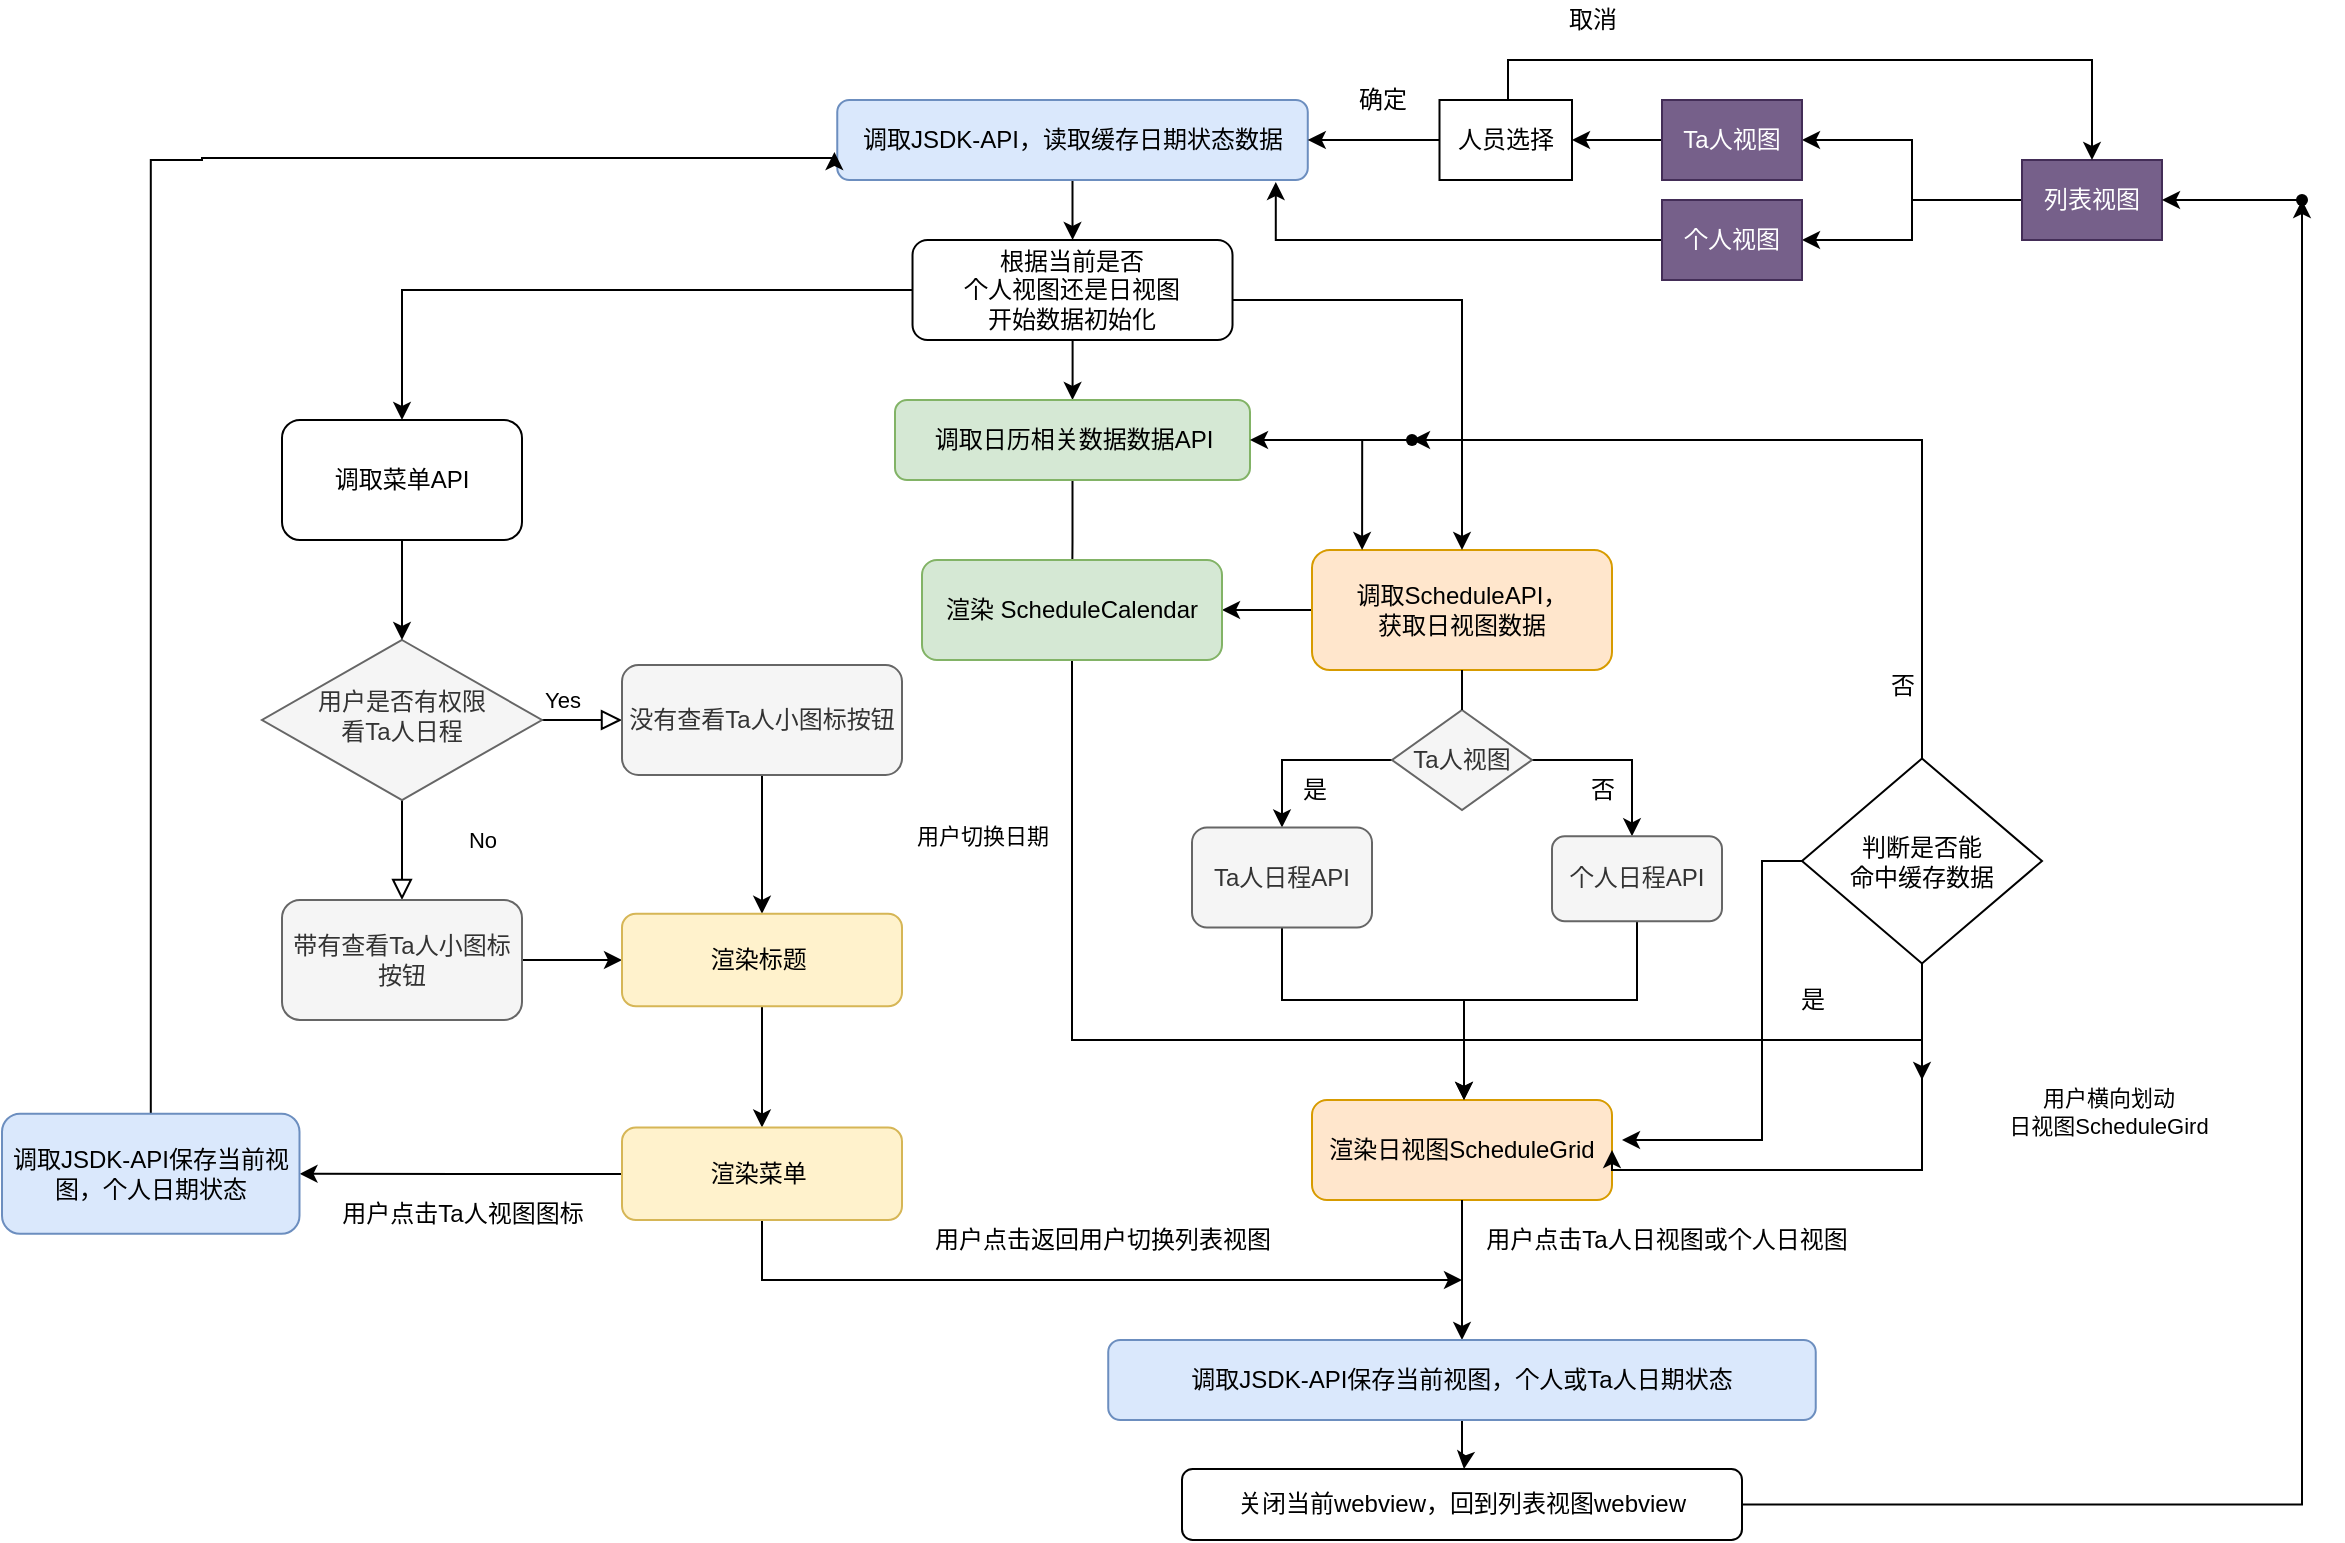 <mxfile version="14.7.2" type="github">
  <diagram id="C5RBs43oDa-KdzZeNtuy" name="Page-1">
    <mxGraphModel dx="1426" dy="826" grid="1" gridSize="10" guides="1" tooltips="1" connect="1" arrows="1" fold="1" page="1" pageScale="1" pageWidth="3300" pageHeight="2339" math="0" shadow="0">
      <root>
        <mxCell id="WIyWlLk6GJQsqaUBKTNV-0" />
        <mxCell id="WIyWlLk6GJQsqaUBKTNV-1" parent="WIyWlLk6GJQsqaUBKTNV-0" />
        <mxCell id="qg9kL2ioUG6jnk7Q1R_H-6" value="" style="edgeStyle=orthogonalEdgeStyle;rounded=0;orthogonalLoop=1;jettySize=auto;html=1;" parent="WIyWlLk6GJQsqaUBKTNV-1" source="WIyWlLk6GJQsqaUBKTNV-3" target="qg9kL2ioUG6jnk7Q1R_H-2" edge="1">
          <mxGeometry relative="1" as="geometry" />
        </mxCell>
        <mxCell id="WDj9YbSBABwYnfRJcl3e-2" value="" style="edgeStyle=orthogonalEdgeStyle;rounded=0;orthogonalLoop=1;jettySize=auto;html=1;" edge="1" parent="WIyWlLk6GJQsqaUBKTNV-1" source="WIyWlLk6GJQsqaUBKTNV-3" target="WDj9YbSBABwYnfRJcl3e-1">
          <mxGeometry relative="1" as="geometry" />
        </mxCell>
        <mxCell id="WDj9YbSBABwYnfRJcl3e-48" value="" style="edgeStyle=orthogonalEdgeStyle;rounded=0;orthogonalLoop=1;jettySize=auto;html=1;" edge="1" parent="WIyWlLk6GJQsqaUBKTNV-1" source="WIyWlLk6GJQsqaUBKTNV-3" target="WDj9YbSBABwYnfRJcl3e-47">
          <mxGeometry relative="1" as="geometry">
            <Array as="points">
              <mxPoint x="960" y="300" />
              <mxPoint x="960" y="370" />
            </Array>
          </mxGeometry>
        </mxCell>
        <mxCell id="WIyWlLk6GJQsqaUBKTNV-3" value="根据当前是否&lt;br&gt;个人视图还是日视图&lt;br&gt;开始数据初始化" style="rounded=1;whiteSpace=wrap;html=1;fontSize=12;glass=0;strokeWidth=1;shadow=0;" parent="WIyWlLk6GJQsqaUBKTNV-1" vertex="1">
          <mxGeometry x="685.26" y="270" width="160" height="50" as="geometry" />
        </mxCell>
        <mxCell id="WIyWlLk6GJQsqaUBKTNV-4" value="Yes" style="rounded=0;html=1;jettySize=auto;orthogonalLoop=1;fontSize=11;endArrow=block;endFill=0;endSize=8;strokeWidth=1;shadow=0;labelBackgroundColor=none;edgeStyle=orthogonalEdgeStyle;" parent="WIyWlLk6GJQsqaUBKTNV-1" source="WIyWlLk6GJQsqaUBKTNV-6" edge="1">
          <mxGeometry x="-1" y="94" relative="1" as="geometry">
            <mxPoint x="-14" y="-50" as="offset" />
            <mxPoint x="430" y="600" as="targetPoint" />
          </mxGeometry>
        </mxCell>
        <mxCell id="WIyWlLk6GJQsqaUBKTNV-5" value="No" style="edgeStyle=orthogonalEdgeStyle;rounded=0;html=1;jettySize=auto;orthogonalLoop=1;fontSize=11;endArrow=block;endFill=0;endSize=8;strokeWidth=1;shadow=0;labelBackgroundColor=none;" parent="WIyWlLk6GJQsqaUBKTNV-1" source="WIyWlLk6GJQsqaUBKTNV-6" target="WIyWlLk6GJQsqaUBKTNV-7" edge="1">
          <mxGeometry x="-1" y="-67" relative="1" as="geometry">
            <mxPoint x="-30" y="-7" as="offset" />
          </mxGeometry>
        </mxCell>
        <mxCell id="WIyWlLk6GJQsqaUBKTNV-6" value="用户是否有权限&lt;br&gt;看Ta人日程" style="rhombus;whiteSpace=wrap;html=1;shadow=0;fontFamily=Helvetica;fontSize=12;align=center;strokeWidth=1;spacing=6;spacingTop=-4;fillColor=#f5f5f5;strokeColor=#666666;fontColor=#333333;" parent="WIyWlLk6GJQsqaUBKTNV-1" vertex="1">
          <mxGeometry x="360" y="470" width="140" height="80" as="geometry" />
        </mxCell>
        <mxCell id="qg9kL2ioUG6jnk7Q1R_H-9" value="" style="edgeStyle=orthogonalEdgeStyle;rounded=0;orthogonalLoop=1;jettySize=auto;html=1;" parent="WIyWlLk6GJQsqaUBKTNV-1" source="WIyWlLk6GJQsqaUBKTNV-7" target="qg9kL2ioUG6jnk7Q1R_H-8" edge="1">
          <mxGeometry relative="1" as="geometry" />
        </mxCell>
        <mxCell id="WIyWlLk6GJQsqaUBKTNV-7" value="没有查看Ta人小图标按钮" style="rounded=1;whiteSpace=wrap;html=1;fontSize=12;glass=0;strokeWidth=1;shadow=0;fillColor=#f5f5f5;strokeColor=#666666;fontColor=#333333;" parent="WIyWlLk6GJQsqaUBKTNV-1" vertex="1">
          <mxGeometry x="540" y="482.5" width="140" height="55" as="geometry" />
        </mxCell>
        <mxCell id="qg9kL2ioUG6jnk7Q1R_H-4" value="" style="edgeStyle=orthogonalEdgeStyle;rounded=0;orthogonalLoop=1;jettySize=auto;html=1;" parent="WIyWlLk6GJQsqaUBKTNV-1" source="qg9kL2ioUG6jnk7Q1R_H-2" target="WIyWlLk6GJQsqaUBKTNV-6" edge="1">
          <mxGeometry relative="1" as="geometry" />
        </mxCell>
        <mxCell id="qg9kL2ioUG6jnk7Q1R_H-2" value="调取菜单API" style="rounded=1;whiteSpace=wrap;html=1;" parent="WIyWlLk6GJQsqaUBKTNV-1" vertex="1">
          <mxGeometry x="370" y="360" width="120" height="60" as="geometry" />
        </mxCell>
        <mxCell id="qg9kL2ioUG6jnk7Q1R_H-10" value="" style="edgeStyle=orthogonalEdgeStyle;rounded=0;orthogonalLoop=1;jettySize=auto;html=1;" parent="WIyWlLk6GJQsqaUBKTNV-1" source="qg9kL2ioUG6jnk7Q1R_H-7" target="qg9kL2ioUG6jnk7Q1R_H-8" edge="1">
          <mxGeometry relative="1" as="geometry" />
        </mxCell>
        <mxCell id="qg9kL2ioUG6jnk7Q1R_H-7" value="带有查看Ta人小图标按钮" style="rounded=1;whiteSpace=wrap;html=1;fillColor=#f5f5f5;strokeColor=#666666;fontColor=#333333;" parent="WIyWlLk6GJQsqaUBKTNV-1" vertex="1">
          <mxGeometry x="370" y="600" width="120" height="60" as="geometry" />
        </mxCell>
        <mxCell id="WDj9YbSBABwYnfRJcl3e-63" value="" style="edgeStyle=orthogonalEdgeStyle;rounded=0;orthogonalLoop=1;jettySize=auto;html=1;" edge="1" parent="WIyWlLk6GJQsqaUBKTNV-1" source="qg9kL2ioUG6jnk7Q1R_H-8" target="WDj9YbSBABwYnfRJcl3e-62">
          <mxGeometry relative="1" as="geometry" />
        </mxCell>
        <mxCell id="qg9kL2ioUG6jnk7Q1R_H-8" value="渲染标题&amp;nbsp;" style="rounded=1;whiteSpace=wrap;html=1;fontSize=12;glass=0;strokeWidth=1;shadow=0;fillColor=#fff2cc;strokeColor=#d6b656;" parent="WIyWlLk6GJQsqaUBKTNV-1" vertex="1">
          <mxGeometry x="540" y="606.88" width="140" height="46.25" as="geometry" />
        </mxCell>
        <mxCell id="qg9kL2ioUG6jnk7Q1R_H-11" value="渲染日视图ScheduleGrid" style="rounded=1;whiteSpace=wrap;html=1;fontSize=12;glass=0;strokeWidth=1;shadow=0;fillColor=#ffe6cc;strokeColor=#d79b00;" parent="WIyWlLk6GJQsqaUBKTNV-1" vertex="1">
          <mxGeometry x="885" y="700" width="150" height="50" as="geometry" />
        </mxCell>
        <mxCell id="WDj9YbSBABwYnfRJcl3e-3" value="" style="edgeStyle=orthogonalEdgeStyle;rounded=0;orthogonalLoop=1;jettySize=auto;html=1;" edge="1" parent="WIyWlLk6GJQsqaUBKTNV-1" source="WDj9YbSBABwYnfRJcl3e-1">
          <mxGeometry relative="1" as="geometry">
            <mxPoint x="765" y="452.5" as="targetPoint" />
          </mxGeometry>
        </mxCell>
        <mxCell id="WDj9YbSBABwYnfRJcl3e-1" value="调取日历相关数据数据API" style="rounded=1;whiteSpace=wrap;html=1;fontSize=12;glass=0;strokeWidth=1;shadow=0;fillColor=#d5e8d4;strokeColor=#82b366;" vertex="1" parent="WIyWlLk6GJQsqaUBKTNV-1">
          <mxGeometry x="676.5" y="350" width="177.5" height="40" as="geometry" />
        </mxCell>
        <mxCell id="WDj9YbSBABwYnfRJcl3e-40" value="" style="edgeStyle=orthogonalEdgeStyle;rounded=0;orthogonalLoop=1;jettySize=auto;html=1;exitX=0.5;exitY=1;exitDx=0;exitDy=0;" edge="1" parent="WIyWlLk6GJQsqaUBKTNV-1" source="qg9kL2ioUG6jnk7Q1R_H-11" target="WDj9YbSBABwYnfRJcl3e-36">
          <mxGeometry relative="1" as="geometry">
            <mxPoint x="960" y="775" as="sourcePoint" />
          </mxGeometry>
        </mxCell>
        <mxCell id="WDj9YbSBABwYnfRJcl3e-13" value="用户横向划动&lt;br&gt;日视图ScheduleGird" style="edgeLabel;html=1;align=center;verticalAlign=middle;resizable=0;points=[];" vertex="1" connectable="0" parent="WIyWlLk6GJQsqaUBKTNV-1">
          <mxGeometry x="1230" y="600" as="geometry">
            <mxPoint x="53" y="106" as="offset" />
          </mxGeometry>
        </mxCell>
        <mxCell id="WDj9YbSBABwYnfRJcl3e-49" style="edgeStyle=orthogonalEdgeStyle;rounded=0;orthogonalLoop=1;jettySize=auto;html=1;entryX=1;entryY=0.5;entryDx=0;entryDy=0;" edge="1" parent="WIyWlLk6GJQsqaUBKTNV-1" source="WDj9YbSBABwYnfRJcl3e-14" target="WDj9YbSBABwYnfRJcl3e-46">
          <mxGeometry relative="1" as="geometry">
            <mxPoint x="870" y="480" as="targetPoint" />
          </mxGeometry>
        </mxCell>
        <mxCell id="WDj9YbSBABwYnfRJcl3e-14" value="调取ScheduleAPI，&lt;br&gt;获取日视图数据" style="rounded=1;whiteSpace=wrap;html=1;fillColor=#ffe6cc;strokeColor=#d79b00;" vertex="1" parent="WIyWlLk6GJQsqaUBKTNV-1">
          <mxGeometry x="885" y="425" width="150" height="60" as="geometry" />
        </mxCell>
        <mxCell id="WDj9YbSBABwYnfRJcl3e-17" value="" style="edgeStyle=orthogonalEdgeStyle;rounded=0;orthogonalLoop=1;jettySize=auto;html=1;exitX=0.5;exitY=0;exitDx=0;exitDy=0;" edge="1" parent="WIyWlLk6GJQsqaUBKTNV-1" source="WDj9YbSBABwYnfRJcl3e-16" target="WDj9YbSBABwYnfRJcl3e-14">
          <mxGeometry relative="1" as="geometry">
            <mxPoint x="1160" y="450" as="sourcePoint" />
            <Array as="points">
              <mxPoint x="1190" y="370" />
              <mxPoint x="960" y="370" />
            </Array>
          </mxGeometry>
        </mxCell>
        <mxCell id="WDj9YbSBABwYnfRJcl3e-20" value="" style="edgeStyle=orthogonalEdgeStyle;rounded=0;orthogonalLoop=1;jettySize=auto;html=1;entryX=1;entryY=0.5;entryDx=0;entryDy=0;" edge="1" parent="WIyWlLk6GJQsqaUBKTNV-1" source="WDj9YbSBABwYnfRJcl3e-16" target="qg9kL2ioUG6jnk7Q1R_H-11">
          <mxGeometry relative="1" as="geometry">
            <mxPoint x="1130" y="680.5" as="targetPoint" />
            <Array as="points">
              <mxPoint x="1190" y="735" />
            </Array>
          </mxGeometry>
        </mxCell>
        <mxCell id="WDj9YbSBABwYnfRJcl3e-73" style="edgeStyle=orthogonalEdgeStyle;rounded=0;orthogonalLoop=1;jettySize=auto;html=1;" edge="1" parent="WIyWlLk6GJQsqaUBKTNV-1" source="WDj9YbSBABwYnfRJcl3e-16">
          <mxGeometry relative="1" as="geometry">
            <mxPoint x="1040" y="720" as="targetPoint" />
            <Array as="points">
              <mxPoint x="1110" y="581" />
              <mxPoint x="1110" y="720" />
            </Array>
          </mxGeometry>
        </mxCell>
        <mxCell id="WDj9YbSBABwYnfRJcl3e-16" value="判断是否能&lt;br&gt;命中缓存数据" style="rhombus;whiteSpace=wrap;html=1;" vertex="1" parent="WIyWlLk6GJQsqaUBKTNV-1">
          <mxGeometry x="1130" y="529.25" width="120" height="102.5" as="geometry" />
        </mxCell>
        <mxCell id="WDj9YbSBABwYnfRJcl3e-18" value="否" style="text;html=1;align=center;verticalAlign=middle;resizable=0;points=[];autosize=1;strokeColor=none;" vertex="1" parent="WIyWlLk6GJQsqaUBKTNV-1">
          <mxGeometry x="1165" y="482.5" width="30" height="20" as="geometry" />
        </mxCell>
        <mxCell id="WDj9YbSBABwYnfRJcl3e-21" value="是" style="text;html=1;align=center;verticalAlign=middle;resizable=0;points=[];autosize=1;strokeColor=none;" vertex="1" parent="WIyWlLk6GJQsqaUBKTNV-1">
          <mxGeometry x="871.25" y="535" width="30" height="20" as="geometry" />
        </mxCell>
        <mxCell id="WDj9YbSBABwYnfRJcl3e-27" value="" style="edgeStyle=orthogonalEdgeStyle;rounded=0;orthogonalLoop=1;jettySize=auto;html=1;" edge="1" parent="WIyWlLk6GJQsqaUBKTNV-1" source="WDj9YbSBABwYnfRJcl3e-24" target="WDj9YbSBABwYnfRJcl3e-26">
          <mxGeometry relative="1" as="geometry" />
        </mxCell>
        <mxCell id="WDj9YbSBABwYnfRJcl3e-32" value="" style="edgeStyle=orthogonalEdgeStyle;rounded=0;orthogonalLoop=1;jettySize=auto;html=1;exitX=1;exitY=0.5;exitDx=0;exitDy=0;" edge="1" parent="WIyWlLk6GJQsqaUBKTNV-1" source="WDj9YbSBABwYnfRJcl3e-24" target="WDj9YbSBABwYnfRJcl3e-29">
          <mxGeometry relative="1" as="geometry">
            <Array as="points">
              <mxPoint x="1045" y="529.75" />
            </Array>
          </mxGeometry>
        </mxCell>
        <mxCell id="WDj9YbSBABwYnfRJcl3e-24" value="Ta人视图" style="rhombus;whiteSpace=wrap;html=1;fillColor=#f5f5f5;strokeColor=#666666;fontColor=#333333;" vertex="1" parent="WIyWlLk6GJQsqaUBKTNV-1">
          <mxGeometry x="925" y="505" width="70" height="50" as="geometry" />
        </mxCell>
        <mxCell id="WDj9YbSBABwYnfRJcl3e-25" value="" style="edgeStyle=orthogonalEdgeStyle;rounded=0;orthogonalLoop=1;jettySize=auto;html=1;endArrow=none;" edge="1" parent="WIyWlLk6GJQsqaUBKTNV-1" source="WDj9YbSBABwYnfRJcl3e-14" target="WDj9YbSBABwYnfRJcl3e-24">
          <mxGeometry relative="1" as="geometry">
            <mxPoint x="899" y="550" as="sourcePoint" />
            <mxPoint x="899" y="620" as="targetPoint" />
          </mxGeometry>
        </mxCell>
        <mxCell id="WDj9YbSBABwYnfRJcl3e-34" value="" style="edgeStyle=orthogonalEdgeStyle;rounded=0;orthogonalLoop=1;jettySize=auto;html=1;" edge="1" parent="WIyWlLk6GJQsqaUBKTNV-1" source="WDj9YbSBABwYnfRJcl3e-26" target="qg9kL2ioUG6jnk7Q1R_H-11">
          <mxGeometry relative="1" as="geometry">
            <Array as="points">
              <mxPoint x="870" y="650" />
              <mxPoint x="961" y="650" />
            </Array>
          </mxGeometry>
        </mxCell>
        <mxCell id="WDj9YbSBABwYnfRJcl3e-26" value="Ta人日程API" style="rounded=1;whiteSpace=wrap;html=1;fillColor=#f5f5f5;strokeColor=#666666;fontColor=#333333;" vertex="1" parent="WIyWlLk6GJQsqaUBKTNV-1">
          <mxGeometry x="825" y="563.75" width="90" height="50" as="geometry" />
        </mxCell>
        <mxCell id="WDj9YbSBABwYnfRJcl3e-35" value="" style="edgeStyle=orthogonalEdgeStyle;rounded=0;orthogonalLoop=1;jettySize=auto;html=1;" edge="1" parent="WIyWlLk6GJQsqaUBKTNV-1" source="WDj9YbSBABwYnfRJcl3e-29" target="qg9kL2ioUG6jnk7Q1R_H-11">
          <mxGeometry relative="1" as="geometry">
            <Array as="points">
              <mxPoint x="1048" y="650" />
              <mxPoint x="961" y="650" />
            </Array>
          </mxGeometry>
        </mxCell>
        <mxCell id="WDj9YbSBABwYnfRJcl3e-29" value="个人日程API" style="rounded=1;whiteSpace=wrap;html=1;fillColor=#f5f5f5;strokeColor=#666666;fontColor=#333333;" vertex="1" parent="WIyWlLk6GJQsqaUBKTNV-1">
          <mxGeometry x="1005" y="568.13" width="85" height="42.5" as="geometry" />
        </mxCell>
        <mxCell id="WDj9YbSBABwYnfRJcl3e-33" value="否" style="text;html=1;align=center;verticalAlign=middle;resizable=0;points=[];autosize=1;strokeColor=none;" vertex="1" parent="WIyWlLk6GJQsqaUBKTNV-1">
          <mxGeometry x="1015" y="535" width="30" height="20" as="geometry" />
        </mxCell>
        <mxCell id="WDj9YbSBABwYnfRJcl3e-39" style="edgeStyle=orthogonalEdgeStyle;rounded=0;orthogonalLoop=1;jettySize=auto;html=1;" edge="1" parent="WIyWlLk6GJQsqaUBKTNV-1" source="WDj9YbSBABwYnfRJcl3e-36">
          <mxGeometry relative="1" as="geometry">
            <mxPoint x="961" y="884.5" as="targetPoint" />
          </mxGeometry>
        </mxCell>
        <mxCell id="WDj9YbSBABwYnfRJcl3e-36" value="调取JSDK-API保存当前视图，个人或Ta人日期状态" style="whiteSpace=wrap;html=1;rounded=1;shadow=0;strokeWidth=1;glass=0;fillColor=#dae8fc;strokeColor=#6c8ebf;" vertex="1" parent="WIyWlLk6GJQsqaUBKTNV-1">
          <mxGeometry x="783.12" y="820" width="353.75" height="40" as="geometry" />
        </mxCell>
        <mxCell id="WDj9YbSBABwYnfRJcl3e-38" value="用户切换日期" style="edgeLabel;html=1;align=center;verticalAlign=middle;resizable=0;points=[];" vertex="1" connectable="0" parent="WIyWlLk6GJQsqaUBKTNV-1">
          <mxGeometry x="720" y="568.13" as="geometry" />
        </mxCell>
        <mxCell id="WDj9YbSBABwYnfRJcl3e-79" value="" style="edgeStyle=orthogonalEdgeStyle;rounded=0;orthogonalLoop=1;jettySize=auto;html=1;" edge="1" parent="WIyWlLk6GJQsqaUBKTNV-1" source="WDj9YbSBABwYnfRJcl3e-42" target="WDj9YbSBABwYnfRJcl3e-78">
          <mxGeometry relative="1" as="geometry" />
        </mxCell>
        <mxCell id="WDj9YbSBABwYnfRJcl3e-42" value="关闭当前webview，回到列表视图webview" style="rounded=1;whiteSpace=wrap;html=1;" vertex="1" parent="WIyWlLk6GJQsqaUBKTNV-1">
          <mxGeometry x="820" y="884.5" width="280" height="35.5" as="geometry" />
        </mxCell>
        <mxCell id="WDj9YbSBABwYnfRJcl3e-52" style="edgeStyle=orthogonalEdgeStyle;rounded=0;orthogonalLoop=1;jettySize=auto;html=1;" edge="1" parent="WIyWlLk6GJQsqaUBKTNV-1" source="WDj9YbSBABwYnfRJcl3e-46">
          <mxGeometry relative="1" as="geometry">
            <mxPoint x="1190" y="690" as="targetPoint" />
            <Array as="points">
              <mxPoint x="765" y="670" />
              <mxPoint x="1190" y="670" />
            </Array>
          </mxGeometry>
        </mxCell>
        <mxCell id="WDj9YbSBABwYnfRJcl3e-46" value="渲染 ScheduleCalendar" style="rounded=1;whiteSpace=wrap;html=1;fontSize=12;glass=0;strokeWidth=1;shadow=0;fillColor=#d5e8d4;strokeColor=#82b366;" vertex="1" parent="WIyWlLk6GJQsqaUBKTNV-1">
          <mxGeometry x="690" y="430" width="150" height="50" as="geometry" />
        </mxCell>
        <mxCell id="WDj9YbSBABwYnfRJcl3e-54" value="" style="edgeStyle=orthogonalEdgeStyle;rounded=0;orthogonalLoop=1;jettySize=auto;html=1;" edge="1" parent="WIyWlLk6GJQsqaUBKTNV-1" source="WDj9YbSBABwYnfRJcl3e-47" target="WDj9YbSBABwYnfRJcl3e-1">
          <mxGeometry relative="1" as="geometry" />
        </mxCell>
        <mxCell id="WDj9YbSBABwYnfRJcl3e-61" style="edgeStyle=orthogonalEdgeStyle;rounded=0;orthogonalLoop=1;jettySize=auto;html=1;entryX=0.167;entryY=0;entryDx=0;entryDy=0;entryPerimeter=0;" edge="1" parent="WIyWlLk6GJQsqaUBKTNV-1" source="WDj9YbSBABwYnfRJcl3e-47" target="WDj9YbSBABwYnfRJcl3e-14">
          <mxGeometry relative="1" as="geometry">
            <Array as="points">
              <mxPoint x="910" y="370" />
            </Array>
          </mxGeometry>
        </mxCell>
        <mxCell id="WDj9YbSBABwYnfRJcl3e-47" value="" style="shape=waypoint;size=6;pointerEvents=1;points=[];fillColor=#ffffff;resizable=0;rotatable=0;perimeter=centerPerimeter;snapToPoint=1;rounded=1;shadow=0;strokeWidth=1;glass=0;" vertex="1" parent="WIyWlLk6GJQsqaUBKTNV-1">
          <mxGeometry x="915" y="350" width="40" height="40" as="geometry" />
        </mxCell>
        <mxCell id="WDj9YbSBABwYnfRJcl3e-50" value="用户点击返回用户切换列表视图" style="text;html=1;align=center;verticalAlign=middle;resizable=0;points=[];autosize=1;strokeColor=none;" vertex="1" parent="WIyWlLk6GJQsqaUBKTNV-1">
          <mxGeometry x="690" y="760" width="180" height="20" as="geometry" />
        </mxCell>
        <mxCell id="WDj9YbSBABwYnfRJcl3e-64" style="edgeStyle=orthogonalEdgeStyle;rounded=0;orthogonalLoop=1;jettySize=auto;html=1;" edge="1" parent="WIyWlLk6GJQsqaUBKTNV-1" source="WDj9YbSBABwYnfRJcl3e-62">
          <mxGeometry relative="1" as="geometry">
            <mxPoint x="960" y="790" as="targetPoint" />
            <Array as="points">
              <mxPoint x="610" y="790" />
            </Array>
          </mxGeometry>
        </mxCell>
        <mxCell id="WDj9YbSBABwYnfRJcl3e-72" value="" style="edgeStyle=orthogonalEdgeStyle;rounded=0;orthogonalLoop=1;jettySize=auto;html=1;" edge="1" parent="WIyWlLk6GJQsqaUBKTNV-1" source="WDj9YbSBABwYnfRJcl3e-62" target="WDj9YbSBABwYnfRJcl3e-70">
          <mxGeometry relative="1" as="geometry" />
        </mxCell>
        <mxCell id="WDj9YbSBABwYnfRJcl3e-62" value="渲染菜单&amp;nbsp;" style="rounded=1;whiteSpace=wrap;html=1;fontSize=12;glass=0;strokeWidth=1;shadow=0;fillColor=#fff2cc;strokeColor=#d6b656;" vertex="1" parent="WIyWlLk6GJQsqaUBKTNV-1">
          <mxGeometry x="540" y="713.75" width="140" height="46.25" as="geometry" />
        </mxCell>
        <mxCell id="WDj9YbSBABwYnfRJcl3e-68" value="" style="edgeStyle=orthogonalEdgeStyle;rounded=0;orthogonalLoop=1;jettySize=auto;html=1;" edge="1" parent="WIyWlLk6GJQsqaUBKTNV-1" source="WDj9YbSBABwYnfRJcl3e-67" target="WIyWlLk6GJQsqaUBKTNV-3">
          <mxGeometry relative="1" as="geometry" />
        </mxCell>
        <mxCell id="WDj9YbSBABwYnfRJcl3e-67" value="调取JSDK-API，读取缓存日期状态数据" style="rounded=1;whiteSpace=wrap;html=1;fillColor=#dae8fc;strokeColor=#6c8ebf;" vertex="1" parent="WIyWlLk6GJQsqaUBKTNV-1">
          <mxGeometry x="647.63" y="200" width="235.26" height="40" as="geometry" />
        </mxCell>
        <mxCell id="WDj9YbSBABwYnfRJcl3e-69" value="用户点击Ta人视图图标" style="text;html=1;align=center;verticalAlign=middle;resizable=0;points=[];autosize=1;strokeColor=none;" vertex="1" parent="WIyWlLk6GJQsqaUBKTNV-1">
          <mxGeometry x="390" y="746.88" width="140" height="20" as="geometry" />
        </mxCell>
        <mxCell id="WDj9YbSBABwYnfRJcl3e-82" style="edgeStyle=orthogonalEdgeStyle;rounded=0;orthogonalLoop=1;jettySize=auto;html=1;entryX=-0.006;entryY=0.65;entryDx=0;entryDy=0;entryPerimeter=0;" edge="1" parent="WIyWlLk6GJQsqaUBKTNV-1" source="WDj9YbSBABwYnfRJcl3e-70" target="WDj9YbSBABwYnfRJcl3e-67">
          <mxGeometry relative="1" as="geometry">
            <mxPoint x="330" y="270" as="targetPoint" />
            <Array as="points">
              <mxPoint x="304" y="230" />
              <mxPoint x="330" y="230" />
              <mxPoint x="330" y="229" />
            </Array>
          </mxGeometry>
        </mxCell>
        <mxCell id="WDj9YbSBABwYnfRJcl3e-70" value="调取JSDK-API保存当前视图，个人日期状态" style="whiteSpace=wrap;html=1;rounded=1;shadow=0;strokeWidth=1;glass=0;fillColor=#dae8fc;strokeColor=#6c8ebf;" vertex="1" parent="WIyWlLk6GJQsqaUBKTNV-1">
          <mxGeometry x="230" y="706.88" width="148.75" height="60" as="geometry" />
        </mxCell>
        <mxCell id="WDj9YbSBABwYnfRJcl3e-74" value="是" style="text;html=1;align=center;verticalAlign=middle;resizable=0;points=[];autosize=1;strokeColor=none;" vertex="1" parent="WIyWlLk6GJQsqaUBKTNV-1">
          <mxGeometry x="1120" y="640" width="30" height="20" as="geometry" />
        </mxCell>
        <mxCell id="WDj9YbSBABwYnfRJcl3e-88" value="" style="edgeStyle=orthogonalEdgeStyle;rounded=0;orthogonalLoop=1;jettySize=auto;html=1;" edge="1" parent="WIyWlLk6GJQsqaUBKTNV-1" source="WDj9YbSBABwYnfRJcl3e-75" target="WDj9YbSBABwYnfRJcl3e-87">
          <mxGeometry relative="1" as="geometry" />
        </mxCell>
        <mxCell id="WDj9YbSBABwYnfRJcl3e-89" style="edgeStyle=orthogonalEdgeStyle;rounded=0;orthogonalLoop=1;jettySize=auto;html=1;" edge="1" parent="WIyWlLk6GJQsqaUBKTNV-1" source="WDj9YbSBABwYnfRJcl3e-75" target="WDj9YbSBABwYnfRJcl3e-90">
          <mxGeometry relative="1" as="geometry">
            <mxPoint x="1080" y="270" as="targetPoint" />
          </mxGeometry>
        </mxCell>
        <mxCell id="WDj9YbSBABwYnfRJcl3e-75" value="列表视图" style="whiteSpace=wrap;html=1;fillColor=#76608a;strokeColor=#432D57;fontColor=#ffffff;" vertex="1" parent="WIyWlLk6GJQsqaUBKTNV-1">
          <mxGeometry x="1240" y="230" width="70" height="40" as="geometry" />
        </mxCell>
        <mxCell id="WDj9YbSBABwYnfRJcl3e-77" value="用户点击Ta人日视图或个人日视图" style="text;html=1;strokeColor=none;fillColor=none;align=center;verticalAlign=middle;whiteSpace=wrap;rounded=0;" vertex="1" parent="WIyWlLk6GJQsqaUBKTNV-1">
          <mxGeometry x="970" y="760" width="184.74" height="20" as="geometry" />
        </mxCell>
        <mxCell id="WDj9YbSBABwYnfRJcl3e-98" value="" style="edgeStyle=orthogonalEdgeStyle;rounded=0;orthogonalLoop=1;jettySize=auto;html=1;" edge="1" parent="WIyWlLk6GJQsqaUBKTNV-1" source="WDj9YbSBABwYnfRJcl3e-78" target="WDj9YbSBABwYnfRJcl3e-75">
          <mxGeometry relative="1" as="geometry" />
        </mxCell>
        <mxCell id="WDj9YbSBABwYnfRJcl3e-78" value="" style="shape=waypoint;size=6;pointerEvents=1;points=[];fillColor=#ffffff;resizable=0;rotatable=0;perimeter=centerPerimeter;snapToPoint=1;rounded=1;" vertex="1" parent="WIyWlLk6GJQsqaUBKTNV-1">
          <mxGeometry x="1360" y="230" width="40" height="40" as="geometry" />
        </mxCell>
        <mxCell id="WDj9YbSBABwYnfRJcl3e-92" value="" style="edgeStyle=orthogonalEdgeStyle;rounded=0;orthogonalLoop=1;jettySize=auto;html=1;" edge="1" parent="WIyWlLk6GJQsqaUBKTNV-1" source="WDj9YbSBABwYnfRJcl3e-87" target="WDj9YbSBABwYnfRJcl3e-91">
          <mxGeometry relative="1" as="geometry" />
        </mxCell>
        <mxCell id="WDj9YbSBABwYnfRJcl3e-87" value="Ta人视图" style="whiteSpace=wrap;html=1;fontColor=#ffffff;strokeColor=#432D57;fillColor=#76608a;" vertex="1" parent="WIyWlLk6GJQsqaUBKTNV-1">
          <mxGeometry x="1060" y="200" width="70" height="40" as="geometry" />
        </mxCell>
        <mxCell id="WDj9YbSBABwYnfRJcl3e-97" style="edgeStyle=orthogonalEdgeStyle;rounded=0;orthogonalLoop=1;jettySize=auto;html=1;entryX=0.932;entryY=1.025;entryDx=0;entryDy=0;entryPerimeter=0;" edge="1" parent="WIyWlLk6GJQsqaUBKTNV-1" source="WDj9YbSBABwYnfRJcl3e-90" target="WDj9YbSBABwYnfRJcl3e-67">
          <mxGeometry relative="1" as="geometry">
            <mxPoint x="910" y="240" as="targetPoint" />
          </mxGeometry>
        </mxCell>
        <mxCell id="WDj9YbSBABwYnfRJcl3e-90" value="个人视图" style="rounded=0;whiteSpace=wrap;html=1;fillColor=#76608a;strokeColor=#432D57;fontColor=#ffffff;" vertex="1" parent="WIyWlLk6GJQsqaUBKTNV-1">
          <mxGeometry x="1060" y="250" width="70" height="40" as="geometry" />
        </mxCell>
        <mxCell id="WDj9YbSBABwYnfRJcl3e-93" value="" style="edgeStyle=orthogonalEdgeStyle;rounded=0;orthogonalLoop=1;jettySize=auto;html=1;" edge="1" parent="WIyWlLk6GJQsqaUBKTNV-1" source="WDj9YbSBABwYnfRJcl3e-91" target="WDj9YbSBABwYnfRJcl3e-67">
          <mxGeometry relative="1" as="geometry" />
        </mxCell>
        <mxCell id="WDj9YbSBABwYnfRJcl3e-95" style="edgeStyle=orthogonalEdgeStyle;rounded=0;orthogonalLoop=1;jettySize=auto;html=1;entryX=0.5;entryY=0;entryDx=0;entryDy=0;" edge="1" parent="WIyWlLk6GJQsqaUBKTNV-1" source="WDj9YbSBABwYnfRJcl3e-91" target="WDj9YbSBABwYnfRJcl3e-75">
          <mxGeometry relative="1" as="geometry">
            <Array as="points">
              <mxPoint x="983" y="180" />
              <mxPoint x="1275" y="180" />
            </Array>
          </mxGeometry>
        </mxCell>
        <mxCell id="WDj9YbSBABwYnfRJcl3e-91" value="人员选择" style="whiteSpace=wrap;html=1;" vertex="1" parent="WIyWlLk6GJQsqaUBKTNV-1">
          <mxGeometry x="948.75" y="200" width="66.25" height="40" as="geometry" />
        </mxCell>
        <mxCell id="WDj9YbSBABwYnfRJcl3e-94" value="确定" style="text;html=1;align=center;verticalAlign=middle;resizable=0;points=[];autosize=1;strokeColor=none;" vertex="1" parent="WIyWlLk6GJQsqaUBKTNV-1">
          <mxGeometry x="900" y="190" width="40" height="20" as="geometry" />
        </mxCell>
        <mxCell id="WDj9YbSBABwYnfRJcl3e-96" value="取消" style="text;html=1;align=center;verticalAlign=middle;resizable=0;points=[];autosize=1;strokeColor=none;" vertex="1" parent="WIyWlLk6GJQsqaUBKTNV-1">
          <mxGeometry x="1005" y="150" width="40" height="20" as="geometry" />
        </mxCell>
      </root>
    </mxGraphModel>
  </diagram>
</mxfile>
